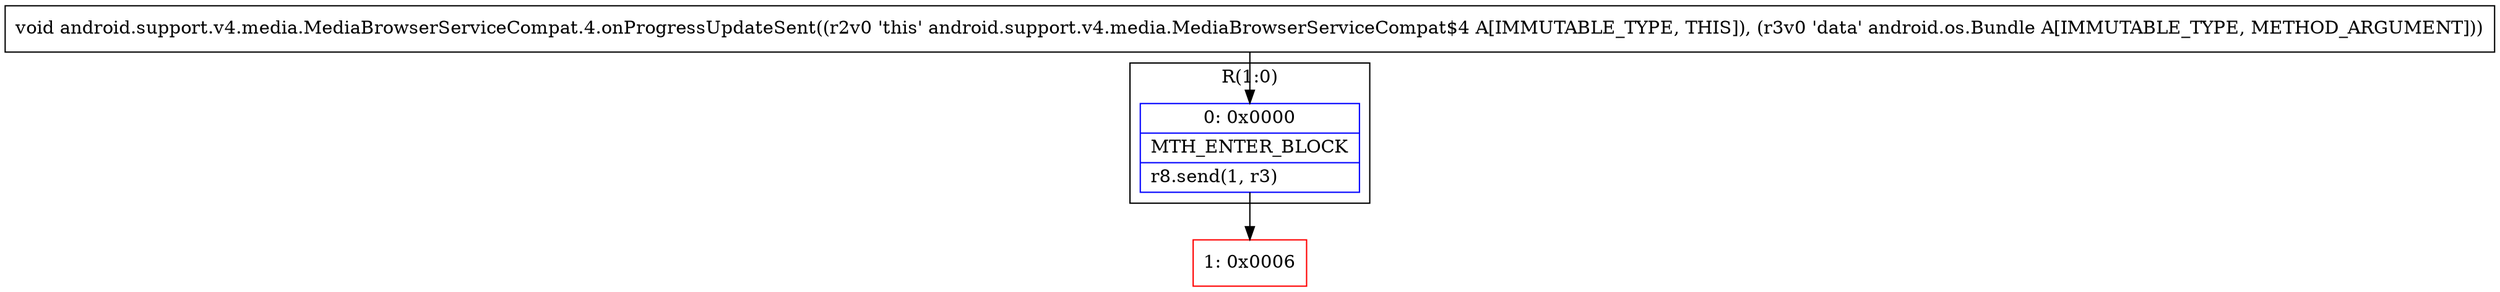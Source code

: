 digraph "CFG forandroid.support.v4.media.MediaBrowserServiceCompat.4.onProgressUpdateSent(Landroid\/os\/Bundle;)V" {
subgraph cluster_Region_4452245 {
label = "R(1:0)";
node [shape=record,color=blue];
Node_0 [shape=record,label="{0\:\ 0x0000|MTH_ENTER_BLOCK\l|r8.send(1, r3)\l}"];
}
Node_1 [shape=record,color=red,label="{1\:\ 0x0006}"];
MethodNode[shape=record,label="{void android.support.v4.media.MediaBrowserServiceCompat.4.onProgressUpdateSent((r2v0 'this' android.support.v4.media.MediaBrowserServiceCompat$4 A[IMMUTABLE_TYPE, THIS]), (r3v0 'data' android.os.Bundle A[IMMUTABLE_TYPE, METHOD_ARGUMENT])) }"];
MethodNode -> Node_0;
Node_0 -> Node_1;
}

